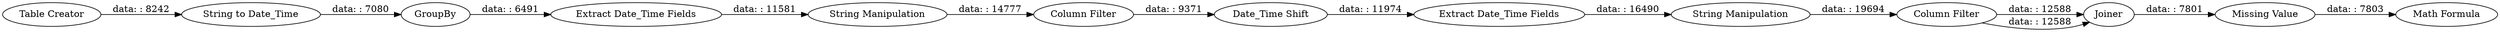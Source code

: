 digraph {
	"5170461521803947523_521" [label="Table Creator"]
	"5170461521803947523_540" [label="Column Filter"]
	"5170461521803947523_537" [label="String Manipulation"]
	"5170461521803947523_534" [label="Extract Date_Time Fields"]
	"5170461521803947523_522" [label="String to Date_Time"]
	"5170461521803947523_539" [label="String Manipulation"]
	"5170461521803947523_535" [label="Date_Time Shift"]
	"5170461521803947523_542" [label="Math Formula"]
	"5170461521803947523_538" [label="Column Filter"]
	"5170461521803947523_532" [label=GroupBy]
	"5170461521803947523_541" [label=Joiner]
	"5170461521803947523_536" [label="Extract Date_Time Fields"]
	"5170461521803947523_543" [label="Missing Value"]
	"5170461521803947523_535" -> "5170461521803947523_536" [label="data: : 11974"]
	"5170461521803947523_539" -> "5170461521803947523_540" [label="data: : 19694"]
	"5170461521803947523_540" -> "5170461521803947523_541" [label="data: : 12588"]
	"5170461521803947523_538" -> "5170461521803947523_535" [label="data: : 9371"]
	"5170461521803947523_534" -> "5170461521803947523_537" [label="data: : 11581"]
	"5170461521803947523_540" -> "5170461521803947523_541" [label="data: : 12588"]
	"5170461521803947523_541" -> "5170461521803947523_543" [label="data: : 7801"]
	"5170461521803947523_537" -> "5170461521803947523_538" [label="data: : 14777"]
	"5170461521803947523_536" -> "5170461521803947523_539" [label="data: : 16490"]
	"5170461521803947523_532" -> "5170461521803947523_534" [label="data: : 6491"]
	"5170461521803947523_522" -> "5170461521803947523_532" [label="data: : 7080"]
	"5170461521803947523_521" -> "5170461521803947523_522" [label="data: : 8242"]
	"5170461521803947523_543" -> "5170461521803947523_542" [label="data: : 7803"]
	rankdir=LR
}
